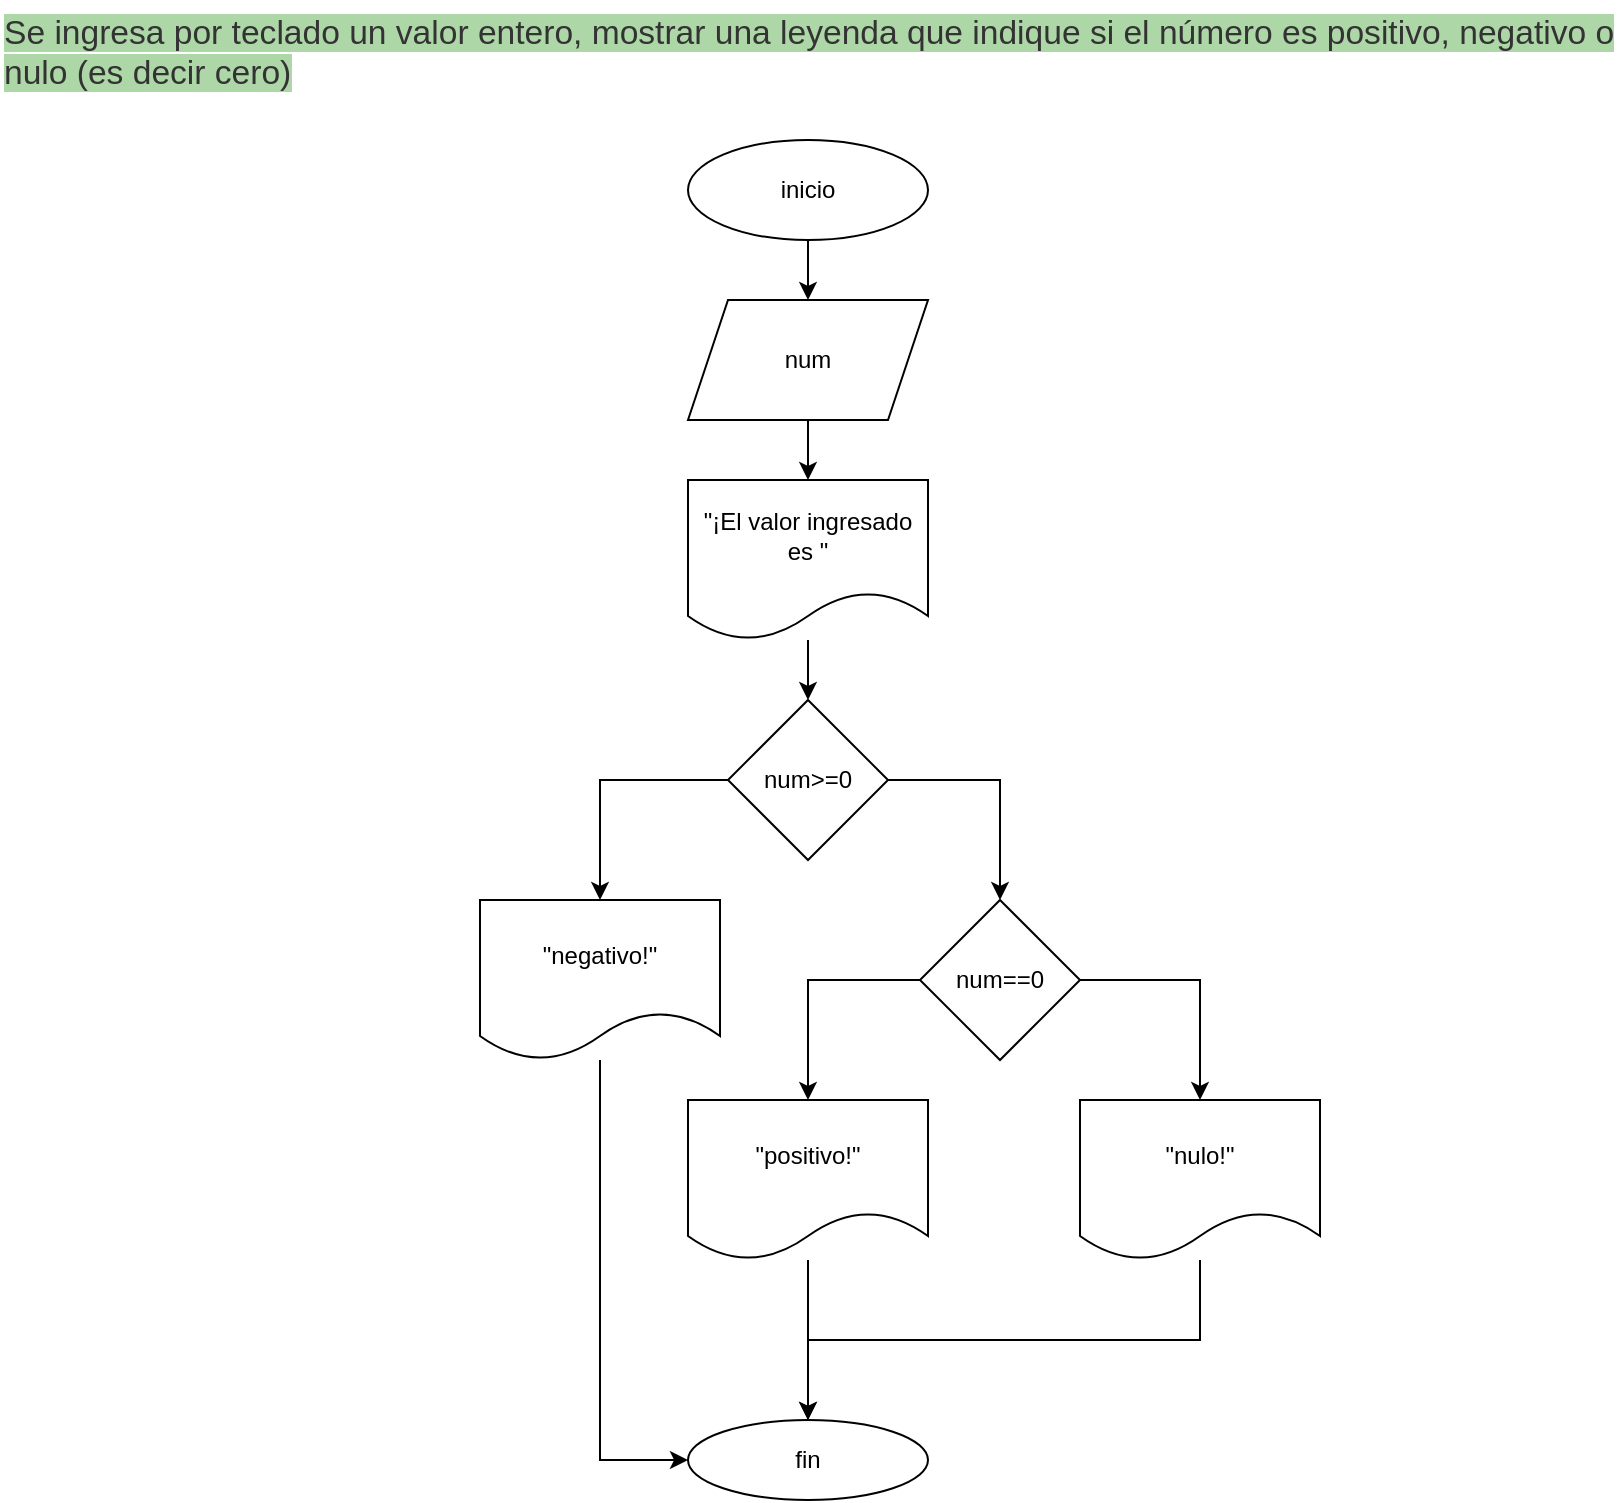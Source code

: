 <mxfile version="20.6.1" type="device"><diagram id="Ud85GIR89FzXzggjfxXn" name="Página-1"><mxGraphModel dx="868" dy="553" grid="1" gridSize="10" guides="1" tooltips="1" connect="1" arrows="1" fold="1" page="1" pageScale="1" pageWidth="827" pageHeight="1169" math="0" shadow="0"><root><mxCell id="0"/><mxCell id="1" parent="0"/><mxCell id="UvZpmwl0W-_f9BhQTCBJ-1" value="&lt;span style=&quot;color: rgb(51, 51, 51); font-family: sans-serif, arial; font-size: 16.8px; font-style: normal; font-variant-ligatures: normal; font-variant-caps: normal; font-weight: 400; letter-spacing: normal; orphans: 2; text-align: left; text-indent: 0px; text-transform: none; widows: 2; word-spacing: 0px; -webkit-text-stroke-width: 0px; background-color: rgb(174, 215, 168); text-decoration-thickness: initial; text-decoration-style: initial; text-decoration-color: initial; float: none; display: inline !important;&quot;&gt;Se ingresa por teclado un valor entero, mostrar una leyenda que indique si el número es positivo, negativo o nulo (es decir cero)&lt;/span&gt;" style="text;whiteSpace=wrap;html=1;" vertex="1" parent="1"><mxGeometry x="10" y="10" width="810" height="60" as="geometry"/></mxCell><mxCell id="UvZpmwl0W-_f9BhQTCBJ-15" value="" style="edgeStyle=orthogonalEdgeStyle;rounded=0;orthogonalLoop=1;jettySize=auto;html=1;" edge="1" parent="1" source="UvZpmwl0W-_f9BhQTCBJ-2" target="UvZpmwl0W-_f9BhQTCBJ-3"><mxGeometry relative="1" as="geometry"/></mxCell><mxCell id="UvZpmwl0W-_f9BhQTCBJ-2" value="inicio" style="ellipse;whiteSpace=wrap;html=1;" vertex="1" parent="1"><mxGeometry x="354" y="80" width="120" height="50" as="geometry"/></mxCell><mxCell id="UvZpmwl0W-_f9BhQTCBJ-14" value="" style="edgeStyle=orthogonalEdgeStyle;rounded=0;orthogonalLoop=1;jettySize=auto;html=1;" edge="1" parent="1" source="UvZpmwl0W-_f9BhQTCBJ-3" target="UvZpmwl0W-_f9BhQTCBJ-13"><mxGeometry relative="1" as="geometry"/></mxCell><mxCell id="UvZpmwl0W-_f9BhQTCBJ-3" value="num" style="shape=parallelogram;perimeter=parallelogramPerimeter;whiteSpace=wrap;html=1;fixedSize=1;" vertex="1" parent="1"><mxGeometry x="354" y="160" width="120" height="60" as="geometry"/></mxCell><mxCell id="UvZpmwl0W-_f9BhQTCBJ-7" style="edgeStyle=orthogonalEdgeStyle;rounded=0;orthogonalLoop=1;jettySize=auto;html=1;exitX=1;exitY=0.5;exitDx=0;exitDy=0;entryX=0.5;entryY=0;entryDx=0;entryDy=0;" edge="1" parent="1" source="UvZpmwl0W-_f9BhQTCBJ-4" target="UvZpmwl0W-_f9BhQTCBJ-6"><mxGeometry relative="1" as="geometry"/></mxCell><mxCell id="UvZpmwl0W-_f9BhQTCBJ-8" style="edgeStyle=orthogonalEdgeStyle;rounded=0;orthogonalLoop=1;jettySize=auto;html=1;exitX=0;exitY=0.5;exitDx=0;exitDy=0;entryX=0.5;entryY=0;entryDx=0;entryDy=0;" edge="1" parent="1" source="UvZpmwl0W-_f9BhQTCBJ-4" target="UvZpmwl0W-_f9BhQTCBJ-5"><mxGeometry relative="1" as="geometry"/></mxCell><mxCell id="UvZpmwl0W-_f9BhQTCBJ-4" value="num&amp;gt;=0" style="rhombus;whiteSpace=wrap;html=1;" vertex="1" parent="1"><mxGeometry x="374" y="360" width="80" height="80" as="geometry"/></mxCell><mxCell id="UvZpmwl0W-_f9BhQTCBJ-20" style="edgeStyle=orthogonalEdgeStyle;rounded=0;orthogonalLoop=1;jettySize=auto;html=1;entryX=0;entryY=0.5;entryDx=0;entryDy=0;" edge="1" parent="1" source="UvZpmwl0W-_f9BhQTCBJ-5" target="UvZpmwl0W-_f9BhQTCBJ-17"><mxGeometry relative="1" as="geometry"/></mxCell><mxCell id="UvZpmwl0W-_f9BhQTCBJ-5" value="&quot;negativo!&quot;" style="shape=document;whiteSpace=wrap;html=1;boundedLbl=1;" vertex="1" parent="1"><mxGeometry x="250" y="460" width="120" height="80" as="geometry"/></mxCell><mxCell id="UvZpmwl0W-_f9BhQTCBJ-11" style="edgeStyle=orthogonalEdgeStyle;rounded=0;orthogonalLoop=1;jettySize=auto;html=1;exitX=1;exitY=0.5;exitDx=0;exitDy=0;entryX=0.5;entryY=0;entryDx=0;entryDy=0;" edge="1" parent="1" source="UvZpmwl0W-_f9BhQTCBJ-6" target="UvZpmwl0W-_f9BhQTCBJ-10"><mxGeometry relative="1" as="geometry"/></mxCell><mxCell id="UvZpmwl0W-_f9BhQTCBJ-12" style="edgeStyle=orthogonalEdgeStyle;rounded=0;orthogonalLoop=1;jettySize=auto;html=1;exitX=0;exitY=0.5;exitDx=0;exitDy=0;entryX=0.5;entryY=0;entryDx=0;entryDy=0;" edge="1" parent="1" source="UvZpmwl0W-_f9BhQTCBJ-6" target="UvZpmwl0W-_f9BhQTCBJ-9"><mxGeometry relative="1" as="geometry"/></mxCell><mxCell id="UvZpmwl0W-_f9BhQTCBJ-6" value="num==0" style="rhombus;whiteSpace=wrap;html=1;" vertex="1" parent="1"><mxGeometry x="470" y="460" width="80" height="80" as="geometry"/></mxCell><mxCell id="UvZpmwl0W-_f9BhQTCBJ-18" value="" style="edgeStyle=orthogonalEdgeStyle;rounded=0;orthogonalLoop=1;jettySize=auto;html=1;" edge="1" parent="1" source="UvZpmwl0W-_f9BhQTCBJ-9" target="UvZpmwl0W-_f9BhQTCBJ-17"><mxGeometry relative="1" as="geometry"/></mxCell><mxCell id="UvZpmwl0W-_f9BhQTCBJ-9" value="&quot;positivo!&quot;" style="shape=document;whiteSpace=wrap;html=1;boundedLbl=1;" vertex="1" parent="1"><mxGeometry x="354" y="560" width="120" height="80" as="geometry"/></mxCell><mxCell id="UvZpmwl0W-_f9BhQTCBJ-19" style="edgeStyle=orthogonalEdgeStyle;rounded=0;orthogonalLoop=1;jettySize=auto;html=1;entryX=0.5;entryY=0;entryDx=0;entryDy=0;" edge="1" parent="1" source="UvZpmwl0W-_f9BhQTCBJ-10" target="UvZpmwl0W-_f9BhQTCBJ-17"><mxGeometry relative="1" as="geometry"><Array as="points"><mxPoint x="610" y="680"/><mxPoint x="414" y="680"/></Array></mxGeometry></mxCell><mxCell id="UvZpmwl0W-_f9BhQTCBJ-10" value="&quot;nulo!&quot;" style="shape=document;whiteSpace=wrap;html=1;boundedLbl=1;" vertex="1" parent="1"><mxGeometry x="550" y="560" width="120" height="80" as="geometry"/></mxCell><mxCell id="UvZpmwl0W-_f9BhQTCBJ-16" value="" style="edgeStyle=orthogonalEdgeStyle;rounded=0;orthogonalLoop=1;jettySize=auto;html=1;" edge="1" parent="1" source="UvZpmwl0W-_f9BhQTCBJ-13" target="UvZpmwl0W-_f9BhQTCBJ-4"><mxGeometry relative="1" as="geometry"/></mxCell><mxCell id="UvZpmwl0W-_f9BhQTCBJ-13" value="&quot;¡El valor ingresado es &quot;" style="shape=document;whiteSpace=wrap;html=1;boundedLbl=1;" vertex="1" parent="1"><mxGeometry x="354" y="250" width="120" height="80" as="geometry"/></mxCell><mxCell id="UvZpmwl0W-_f9BhQTCBJ-17" value="fin" style="ellipse;whiteSpace=wrap;html=1;" vertex="1" parent="1"><mxGeometry x="354" y="720" width="120" height="40" as="geometry"/></mxCell></root></mxGraphModel></diagram></mxfile>